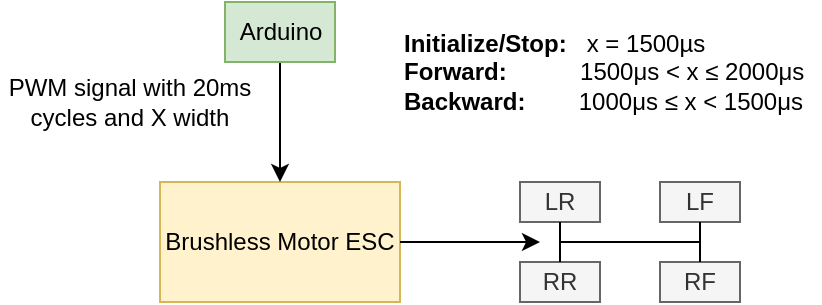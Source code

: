 <mxfile version="13.7.3" type="device"><diagram id="x6wp1XZJiL3hkYMREyRb" name="Page-1"><mxGraphModel dx="677" dy="905" grid="1" gridSize="10" guides="1" tooltips="1" connect="1" arrows="1" fold="1" page="1" pageScale="1" pageWidth="850" pageHeight="1100" math="0" shadow="0"><root><mxCell id="0"/><mxCell id="1" parent="0"/><mxCell id="1CzMGXCacKmaXRIjn5Lc-1" value="Brushless Motor ESC" style="rounded=0;whiteSpace=wrap;html=1;fillColor=#fff2cc;strokeColor=#d6b656;" vertex="1" parent="1"><mxGeometry x="160" y="240" width="120" height="60" as="geometry"/></mxCell><mxCell id="1CzMGXCacKmaXRIjn5Lc-2" value="LR" style="rounded=0;whiteSpace=wrap;html=1;fillColor=#f5f5f5;strokeColor=#666666;fontColor=#333333;" vertex="1" parent="1"><mxGeometry x="340" y="240" width="40" height="20" as="geometry"/></mxCell><mxCell id="1CzMGXCacKmaXRIjn5Lc-3" value="RR" style="rounded=0;whiteSpace=wrap;html=1;fillColor=#f5f5f5;strokeColor=#666666;fontColor=#333333;" vertex="1" parent="1"><mxGeometry x="340" y="280" width="40" height="20" as="geometry"/></mxCell><mxCell id="1CzMGXCacKmaXRIjn5Lc-4" value="LF" style="rounded=0;whiteSpace=wrap;html=1;fillColor=#f5f5f5;strokeColor=#666666;fontColor=#333333;" vertex="1" parent="1"><mxGeometry x="410" y="240" width="40" height="20" as="geometry"/></mxCell><mxCell id="1CzMGXCacKmaXRIjn5Lc-5" value="RF" style="rounded=0;whiteSpace=wrap;html=1;fillColor=#f5f5f5;strokeColor=#666666;fontColor=#333333;" vertex="1" parent="1"><mxGeometry x="410" y="280" width="40" height="20" as="geometry"/></mxCell><mxCell id="1CzMGXCacKmaXRIjn5Lc-6" value="" style="endArrow=none;html=1;entryX=0.5;entryY=1;entryDx=0;entryDy=0;exitX=0.5;exitY=0;exitDx=0;exitDy=0;" edge="1" parent="1" source="1CzMGXCacKmaXRIjn5Lc-3" target="1CzMGXCacKmaXRIjn5Lc-2"><mxGeometry width="50" height="50" relative="1" as="geometry"><mxPoint x="350" y="440" as="sourcePoint"/><mxPoint x="400" y="390" as="targetPoint"/></mxGeometry></mxCell><mxCell id="1CzMGXCacKmaXRIjn5Lc-7" value="" style="endArrow=none;html=1;entryX=0.5;entryY=1;entryDx=0;entryDy=0;exitX=0.5;exitY=0;exitDx=0;exitDy=0;" edge="1" parent="1" source="1CzMGXCacKmaXRIjn5Lc-5" target="1CzMGXCacKmaXRIjn5Lc-4"><mxGeometry width="50" height="50" relative="1" as="geometry"><mxPoint x="490" y="400" as="sourcePoint"/><mxPoint x="540" y="350" as="targetPoint"/></mxGeometry></mxCell><mxCell id="1CzMGXCacKmaXRIjn5Lc-8" value="" style="endArrow=none;html=1;" edge="1" parent="1"><mxGeometry width="50" height="50" relative="1" as="geometry"><mxPoint x="360" y="270" as="sourcePoint"/><mxPoint x="430" y="270" as="targetPoint"/></mxGeometry></mxCell><mxCell id="1CzMGXCacKmaXRIjn5Lc-11" value="" style="endArrow=classic;html=1;exitX=1;exitY=0.5;exitDx=0;exitDy=0;" edge="1" parent="1" source="1CzMGXCacKmaXRIjn5Lc-1"><mxGeometry width="50" height="50" relative="1" as="geometry"><mxPoint x="210" y="390" as="sourcePoint"/><mxPoint x="350" y="270" as="targetPoint"/></mxGeometry></mxCell><mxCell id="1CzMGXCacKmaXRIjn5Lc-12" value="" style="endArrow=classic;html=1;entryX=0.5;entryY=0;entryDx=0;entryDy=0;" edge="1" parent="1" target="1CzMGXCacKmaXRIjn5Lc-1"><mxGeometry width="50" height="50" relative="1" as="geometry"><mxPoint x="220" y="180" as="sourcePoint"/><mxPoint x="300" y="130" as="targetPoint"/></mxGeometry></mxCell><mxCell id="1CzMGXCacKmaXRIjn5Lc-13" value="Arduino" style="rounded=0;whiteSpace=wrap;html=1;fillColor=#d5e8d4;strokeColor=#82b366;" vertex="1" parent="1"><mxGeometry x="192.5" y="150" width="55" height="30" as="geometry"/></mxCell><mxCell id="1CzMGXCacKmaXRIjn5Lc-17" value="PWM signal with 20ms cycles and X width" style="text;html=1;strokeColor=none;fillColor=none;align=center;verticalAlign=middle;whiteSpace=wrap;rounded=0;" vertex="1" parent="1"><mxGeometry x="80" y="190" width="130" height="20" as="geometry"/></mxCell><mxCell id="1CzMGXCacKmaXRIjn5Lc-21" value="&lt;b&gt;Initialize/Stop:&lt;/b&gt;&amp;nbsp; &amp;nbsp;x = 1500µs&lt;br&gt;&lt;b&gt;Forward:&lt;/b&gt;&amp;nbsp; &amp;nbsp; &amp;nbsp; &amp;nbsp; &amp;nbsp; &amp;nbsp;1500μs &amp;lt; x&amp;nbsp;≤&amp;nbsp;2000μs&lt;br&gt;&lt;div&gt;&lt;b&gt;Backward:&lt;/b&gt;&amp;nbsp; &amp;nbsp; &amp;nbsp; &amp;nbsp; 1000μs&amp;nbsp;≤&amp;nbsp;x &amp;lt; 1500μs&lt;/div&gt;" style="text;html=1;strokeColor=none;fillColor=none;align=left;verticalAlign=middle;whiteSpace=wrap;rounded=0;" vertex="1" parent="1"><mxGeometry x="280" y="150" width="210" height="70" as="geometry"/></mxCell></root></mxGraphModel></diagram></mxfile>